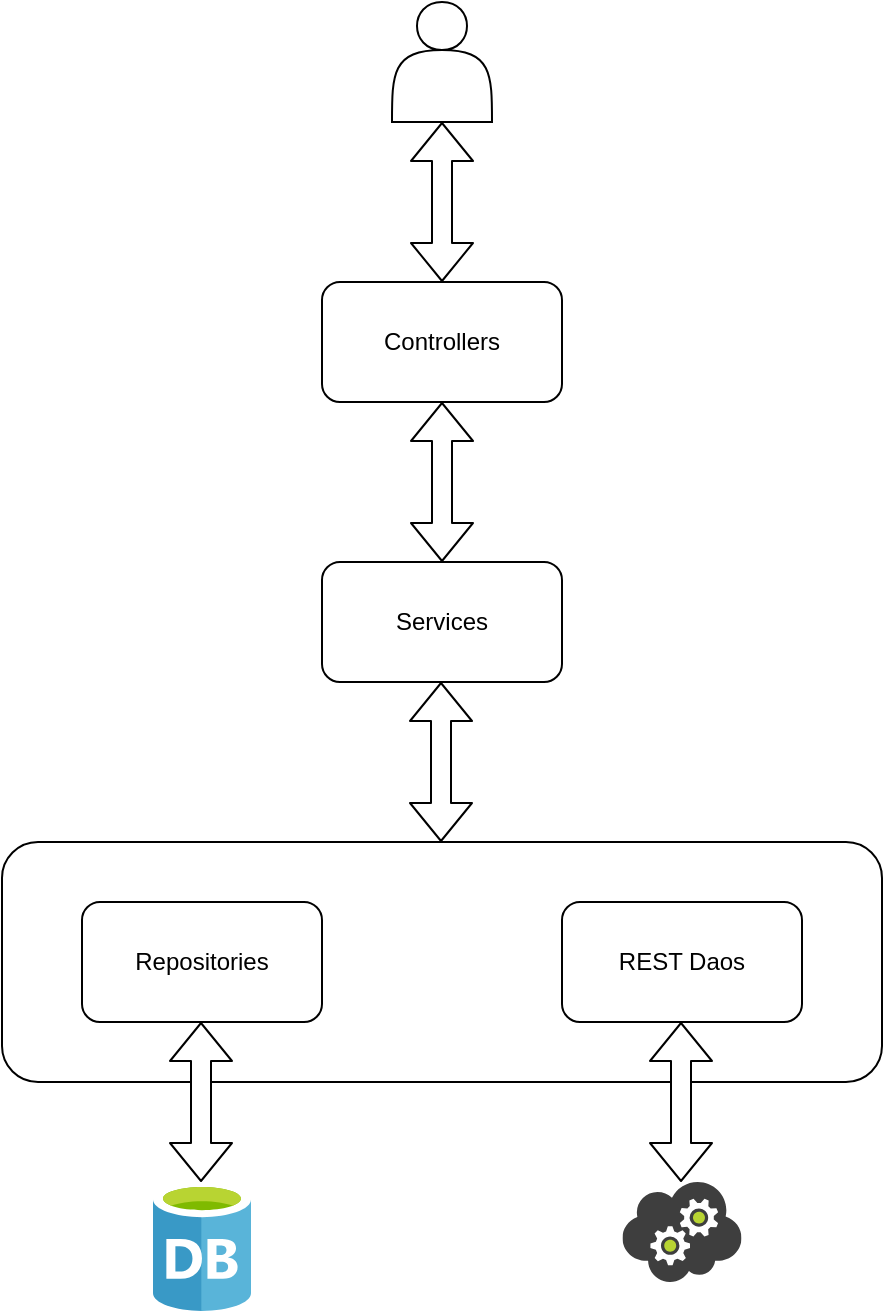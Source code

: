 <mxfile version="13.7.9" type="device"><diagram id="d8pHhes1dJ9i9I-7z6TT" name="Page-1"><mxGraphModel dx="2224" dy="592" grid="1" gridSize="10" guides="1" tooltips="1" connect="1" arrows="1" fold="1" page="1" pageScale="1" pageWidth="1200" pageHeight="1920" math="0" shadow="0"><root><mxCell id="0"/><mxCell id="1" parent="0"/><mxCell id="lN15M9lNjLugBkVaCdI0-7" value="" style="rounded=1;whiteSpace=wrap;html=1;" vertex="1" parent="1"><mxGeometry x="-20" y="440" width="440" height="120" as="geometry"/></mxCell><mxCell id="lN15M9lNjLugBkVaCdI0-1" value="Controllers" style="rounded=1;whiteSpace=wrap;html=1;" vertex="1" parent="1"><mxGeometry x="140" y="160" width="120" height="60" as="geometry"/></mxCell><mxCell id="lN15M9lNjLugBkVaCdI0-2" value="" style="shape=flexArrow;endArrow=classic;startArrow=classic;html=1;exitX=0.5;exitY=0;exitDx=0;exitDy=0;fillColor=#ffffff;" edge="1" parent="1" source="lN15M9lNjLugBkVaCdI0-1"><mxGeometry width="50" height="50" relative="1" as="geometry"><mxPoint x="260" y="100" as="sourcePoint"/><mxPoint x="200" y="80" as="targetPoint"/></mxGeometry></mxCell><mxCell id="lN15M9lNjLugBkVaCdI0-4" value="Services" style="rounded=1;whiteSpace=wrap;html=1;" vertex="1" parent="1"><mxGeometry x="140" y="300" width="120" height="60" as="geometry"/></mxCell><mxCell id="lN15M9lNjLugBkVaCdI0-6" value="REST Daos" style="rounded=1;whiteSpace=wrap;html=1;" vertex="1" parent="1"><mxGeometry x="260" y="470" width="120" height="60" as="geometry"/></mxCell><mxCell id="lN15M9lNjLugBkVaCdI0-8" value="Repositories" style="rounded=1;whiteSpace=wrap;html=1;" vertex="1" parent="1"><mxGeometry x="20" y="470" width="120" height="60" as="geometry"/></mxCell><mxCell id="lN15M9lNjLugBkVaCdI0-11" value="" style="shape=flexArrow;endArrow=classic;startArrow=classic;html=1;exitX=0.5;exitY=0;exitDx=0;exitDy=0;fillColor=#ffffff;" edge="1" parent="1" source="lN15M9lNjLugBkVaCdI0-4"><mxGeometry width="50" height="50" relative="1" as="geometry"><mxPoint x="199.5" y="290" as="sourcePoint"/><mxPoint x="200" y="220" as="targetPoint"/></mxGeometry></mxCell><mxCell id="lN15M9lNjLugBkVaCdI0-13" value="" style="shape=flexArrow;endArrow=classic;startArrow=classic;html=1;exitX=0.5;exitY=0;exitDx=0;exitDy=0;fillColor=#ffffff;" edge="1" parent="1"><mxGeometry width="50" height="50" relative="1" as="geometry"><mxPoint x="199.5" y="440" as="sourcePoint"/><mxPoint x="199.5" y="360" as="targetPoint"/></mxGeometry></mxCell><mxCell id="lN15M9lNjLugBkVaCdI0-14" value="" style="shape=flexArrow;endArrow=classic;startArrow=classic;html=1;exitX=0.5;exitY=0;exitDx=0;exitDy=0;fillColor=#ffffff;" edge="1" parent="1"><mxGeometry width="50" height="50" relative="1" as="geometry"><mxPoint x="79.5" y="610" as="sourcePoint"/><mxPoint x="79.5" y="530" as="targetPoint"/></mxGeometry></mxCell><mxCell id="lN15M9lNjLugBkVaCdI0-15" value="" style="shape=flexArrow;endArrow=classic;startArrow=classic;html=1;exitX=0.5;exitY=0;exitDx=0;exitDy=0;fillColor=#ffffff;" edge="1" parent="1"><mxGeometry width="50" height="50" relative="1" as="geometry"><mxPoint x="319.5" y="610" as="sourcePoint"/><mxPoint x="319.5" y="530" as="targetPoint"/></mxGeometry></mxCell><mxCell id="lN15M9lNjLugBkVaCdI0-17" value="" style="aspect=fixed;html=1;points=[];align=center;image;fontSize=12;image=img/lib/mscae/Cloud_Service.svg;" vertex="1" parent="1"><mxGeometry x="290.24" y="610" width="59.52" height="50" as="geometry"/></mxCell><mxCell id="lN15M9lNjLugBkVaCdI0-18" value="" style="aspect=fixed;html=1;points=[];align=center;image;fontSize=12;image=img/lib/mscae/Database_General.svg;" vertex="1" parent="1"><mxGeometry x="55.5" y="610" width="49" height="64.47" as="geometry"/></mxCell><mxCell id="lN15M9lNjLugBkVaCdI0-19" value="" style="shape=actor;whiteSpace=wrap;html=1;" vertex="1" parent="1"><mxGeometry x="175" y="20" width="50" height="60" as="geometry"/></mxCell></root></mxGraphModel></diagram></mxfile>